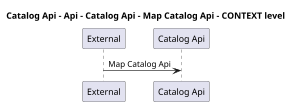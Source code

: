 @startuml
skinparam dpi 60

title Catalog Api - Api - Catalog Api - Map Catalog Api - CONTEXT level

participant "External" as C4InterFlow.SoftwareSystems.ExternalSystem
participant "Catalog Api" as dotnet.eShop.Architecture.SoftwareSystems.CatalogApi

C4InterFlow.SoftwareSystems.ExternalSystem -> dotnet.eShop.Architecture.SoftwareSystems.CatalogApi : Map Catalog Api


@enduml
